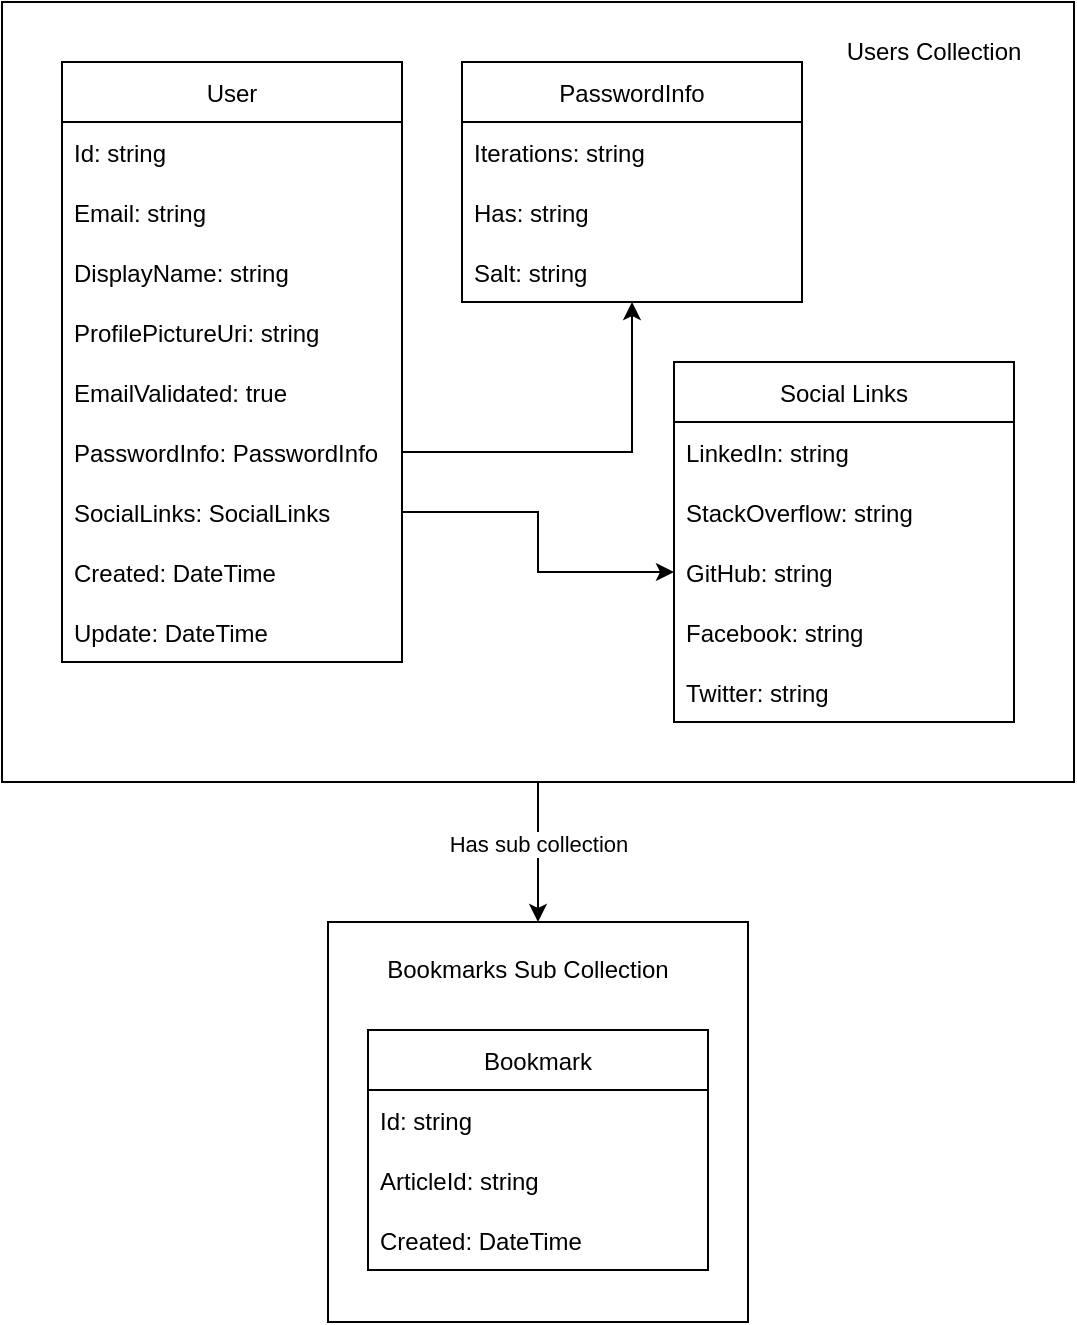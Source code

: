 <mxfile version="20.2.7" type="github">
  <diagram id="eoDmwnrt7AnTwp-9dPMA" name="Page-1">
    <mxGraphModel dx="1452" dy="907" grid="1" gridSize="10" guides="1" tooltips="1" connect="1" arrows="1" fold="1" page="1" pageScale="1" pageWidth="827" pageHeight="1169" math="0" shadow="0">
      <root>
        <mxCell id="0" />
        <mxCell id="1" parent="0" />
        <mxCell id="MaDMwwRkFXLWG0-b9X80-70" style="edgeStyle=orthogonalEdgeStyle;rounded=0;orthogonalLoop=1;jettySize=auto;html=1;exitX=0.5;exitY=1;exitDx=0;exitDy=0;entryX=0.5;entryY=0;entryDx=0;entryDy=0;" edge="1" parent="1" source="MaDMwwRkFXLWG0-b9X80-37" target="MaDMwwRkFXLWG0-b9X80-52">
          <mxGeometry relative="1" as="geometry" />
        </mxCell>
        <mxCell id="MaDMwwRkFXLWG0-b9X80-71" value="Has sub collection" style="edgeLabel;html=1;align=center;verticalAlign=middle;resizable=0;points=[];" vertex="1" connectable="0" parent="MaDMwwRkFXLWG0-b9X80-70">
          <mxGeometry x="-0.02" y="-3" relative="1" as="geometry">
            <mxPoint x="3" y="-4" as="offset" />
          </mxGeometry>
        </mxCell>
        <mxCell id="MaDMwwRkFXLWG0-b9X80-72" value="" style="group" vertex="1" connectable="0" parent="1">
          <mxGeometry x="10" y="110" width="536" height="390" as="geometry" />
        </mxCell>
        <mxCell id="MaDMwwRkFXLWG0-b9X80-1" value="User" style="swimlane;fontStyle=0;childLayout=stackLayout;horizontal=1;startSize=30;horizontalStack=0;resizeParent=1;resizeParentMax=0;resizeLast=0;collapsible=1;marginBottom=0;fillStyle=auto;swimlaneLine=1;glass=0;" vertex="1" parent="MaDMwwRkFXLWG0-b9X80-72">
          <mxGeometry x="30" y="30" width="170" height="300" as="geometry">
            <mxRectangle x="150" y="170" width="70" height="30" as="alternateBounds" />
          </mxGeometry>
        </mxCell>
        <mxCell id="MaDMwwRkFXLWG0-b9X80-2" value="Id: string" style="text;strokeColor=none;fillColor=none;align=left;verticalAlign=middle;spacingLeft=4;spacingRight=4;overflow=hidden;points=[[0,0.5],[1,0.5]];portConstraint=eastwest;rotatable=0;" vertex="1" parent="MaDMwwRkFXLWG0-b9X80-1">
          <mxGeometry y="30" width="170" height="30" as="geometry" />
        </mxCell>
        <mxCell id="MaDMwwRkFXLWG0-b9X80-3" value="Email: string" style="text;strokeColor=none;fillColor=none;align=left;verticalAlign=middle;spacingLeft=4;spacingRight=4;overflow=hidden;points=[[0,0.5],[1,0.5]];portConstraint=eastwest;rotatable=0;" vertex="1" parent="MaDMwwRkFXLWG0-b9X80-1">
          <mxGeometry y="60" width="170" height="30" as="geometry" />
        </mxCell>
        <mxCell id="MaDMwwRkFXLWG0-b9X80-4" value="DisplayName: string" style="text;strokeColor=none;fillColor=none;align=left;verticalAlign=middle;spacingLeft=4;spacingRight=4;overflow=hidden;points=[[0,0.5],[1,0.5]];portConstraint=eastwest;rotatable=0;" vertex="1" parent="MaDMwwRkFXLWG0-b9X80-1">
          <mxGeometry y="90" width="170" height="30" as="geometry" />
        </mxCell>
        <mxCell id="MaDMwwRkFXLWG0-b9X80-10" value="ProfilePictureUri: string" style="text;strokeColor=none;fillColor=none;align=left;verticalAlign=middle;spacingLeft=4;spacingRight=4;overflow=hidden;points=[[0,0.5],[1,0.5]];portConstraint=eastwest;rotatable=0;" vertex="1" parent="MaDMwwRkFXLWG0-b9X80-1">
          <mxGeometry y="120" width="170" height="30" as="geometry" />
        </mxCell>
        <mxCell id="MaDMwwRkFXLWG0-b9X80-11" value="EmailValidated: true" style="text;strokeColor=none;fillColor=none;align=left;verticalAlign=middle;spacingLeft=4;spacingRight=4;overflow=hidden;points=[[0,0.5],[1,0.5]];portConstraint=eastwest;rotatable=0;" vertex="1" parent="MaDMwwRkFXLWG0-b9X80-1">
          <mxGeometry y="150" width="170" height="30" as="geometry" />
        </mxCell>
        <mxCell id="MaDMwwRkFXLWG0-b9X80-12" value="PasswordInfo: PasswordInfo" style="text;strokeColor=none;fillColor=none;align=left;verticalAlign=middle;spacingLeft=4;spacingRight=4;overflow=hidden;points=[[0,0.5],[1,0.5]];portConstraint=eastwest;rotatable=0;" vertex="1" parent="MaDMwwRkFXLWG0-b9X80-1">
          <mxGeometry y="180" width="170" height="30" as="geometry" />
        </mxCell>
        <mxCell id="MaDMwwRkFXLWG0-b9X80-13" value="SocialLinks: SocialLinks" style="text;strokeColor=none;fillColor=none;align=left;verticalAlign=middle;spacingLeft=4;spacingRight=4;overflow=hidden;points=[[0,0.5],[1,0.5]];portConstraint=eastwest;rotatable=0;" vertex="1" parent="MaDMwwRkFXLWG0-b9X80-1">
          <mxGeometry y="210" width="170" height="30" as="geometry" />
        </mxCell>
        <mxCell id="MaDMwwRkFXLWG0-b9X80-14" value="Created: DateTime" style="text;strokeColor=none;fillColor=none;align=left;verticalAlign=middle;spacingLeft=4;spacingRight=4;overflow=hidden;points=[[0,0.5],[1,0.5]];portConstraint=eastwest;rotatable=0;" vertex="1" parent="MaDMwwRkFXLWG0-b9X80-1">
          <mxGeometry y="240" width="170" height="30" as="geometry" />
        </mxCell>
        <mxCell id="MaDMwwRkFXLWG0-b9X80-15" value="Update: DateTime" style="text;strokeColor=none;fillColor=none;align=left;verticalAlign=middle;spacingLeft=4;spacingRight=4;overflow=hidden;points=[[0,0.5],[1,0.5]];portConstraint=eastwest;rotatable=0;" vertex="1" parent="MaDMwwRkFXLWG0-b9X80-1">
          <mxGeometry y="270" width="170" height="30" as="geometry" />
        </mxCell>
        <mxCell id="MaDMwwRkFXLWG0-b9X80-37" value="" style="rounded=0;whiteSpace=wrap;html=1;glass=0;fillStyle=auto;fillColor=none;" vertex="1" parent="MaDMwwRkFXLWG0-b9X80-72">
          <mxGeometry width="536" height="390" as="geometry" />
        </mxCell>
        <mxCell id="MaDMwwRkFXLWG0-b9X80-16" value="PasswordInfo" style="swimlane;fontStyle=0;childLayout=stackLayout;horizontal=1;startSize=30;horizontalStack=0;resizeParent=1;resizeParentMax=0;resizeLast=0;collapsible=1;marginBottom=0;fillStyle=auto;swimlaneLine=1;glass=0;" vertex="1" parent="MaDMwwRkFXLWG0-b9X80-72">
          <mxGeometry x="230" y="30" width="170" height="120" as="geometry">
            <mxRectangle x="230" y="30" width="90" height="30" as="alternateBounds" />
          </mxGeometry>
        </mxCell>
        <mxCell id="MaDMwwRkFXLWG0-b9X80-17" value="Iterations: string" style="text;strokeColor=none;fillColor=none;align=left;verticalAlign=middle;spacingLeft=4;spacingRight=4;overflow=hidden;points=[[0,0.5],[1,0.5]];portConstraint=eastwest;rotatable=0;" vertex="1" parent="MaDMwwRkFXLWG0-b9X80-16">
          <mxGeometry y="30" width="170" height="30" as="geometry" />
        </mxCell>
        <mxCell id="MaDMwwRkFXLWG0-b9X80-18" value="Has: string" style="text;strokeColor=none;fillColor=none;align=left;verticalAlign=middle;spacingLeft=4;spacingRight=4;overflow=hidden;points=[[0,0.5],[1,0.5]];portConstraint=eastwest;rotatable=0;" vertex="1" parent="MaDMwwRkFXLWG0-b9X80-16">
          <mxGeometry y="60" width="170" height="30" as="geometry" />
        </mxCell>
        <mxCell id="MaDMwwRkFXLWG0-b9X80-19" value="Salt: string" style="text;strokeColor=none;fillColor=none;align=left;verticalAlign=middle;spacingLeft=4;spacingRight=4;overflow=hidden;points=[[0,0.5],[1,0.5]];portConstraint=eastwest;rotatable=0;" vertex="1" parent="MaDMwwRkFXLWG0-b9X80-16">
          <mxGeometry y="90" width="170" height="30" as="geometry" />
        </mxCell>
        <mxCell id="MaDMwwRkFXLWG0-b9X80-26" value="Social Links" style="swimlane;fontStyle=0;childLayout=stackLayout;horizontal=1;startSize=30;horizontalStack=0;resizeParent=1;resizeParentMax=0;resizeLast=0;collapsible=1;marginBottom=0;fillStyle=auto;swimlaneLine=1;glass=0;" vertex="1" parent="MaDMwwRkFXLWG0-b9X80-72">
          <mxGeometry x="336" y="180" width="170" height="180" as="geometry">
            <mxRectangle x="340" y="165" width="90" height="30" as="alternateBounds" />
          </mxGeometry>
        </mxCell>
        <mxCell id="MaDMwwRkFXLWG0-b9X80-27" value="LinkedIn: string" style="text;strokeColor=none;fillColor=none;align=left;verticalAlign=middle;spacingLeft=4;spacingRight=4;overflow=hidden;points=[[0,0.5],[1,0.5]];portConstraint=eastwest;rotatable=0;" vertex="1" parent="MaDMwwRkFXLWG0-b9X80-26">
          <mxGeometry y="30" width="170" height="30" as="geometry" />
        </mxCell>
        <mxCell id="MaDMwwRkFXLWG0-b9X80-28" value="StackOverflow: string" style="text;strokeColor=none;fillColor=none;align=left;verticalAlign=middle;spacingLeft=4;spacingRight=4;overflow=hidden;points=[[0,0.5],[1,0.5]];portConstraint=eastwest;rotatable=0;" vertex="1" parent="MaDMwwRkFXLWG0-b9X80-26">
          <mxGeometry y="60" width="170" height="30" as="geometry" />
        </mxCell>
        <mxCell id="MaDMwwRkFXLWG0-b9X80-29" value="GitHub: string" style="text;strokeColor=none;fillColor=none;align=left;verticalAlign=middle;spacingLeft=4;spacingRight=4;overflow=hidden;points=[[0,0.5],[1,0.5]];portConstraint=eastwest;rotatable=0;" vertex="1" parent="MaDMwwRkFXLWG0-b9X80-26">
          <mxGeometry y="90" width="170" height="30" as="geometry" />
        </mxCell>
        <mxCell id="MaDMwwRkFXLWG0-b9X80-30" value="Facebook: string" style="text;strokeColor=none;fillColor=none;align=left;verticalAlign=middle;spacingLeft=4;spacingRight=4;overflow=hidden;points=[[0,0.5],[1,0.5]];portConstraint=eastwest;rotatable=0;" vertex="1" parent="MaDMwwRkFXLWG0-b9X80-26">
          <mxGeometry y="120" width="170" height="30" as="geometry" />
        </mxCell>
        <mxCell id="MaDMwwRkFXLWG0-b9X80-31" value="Twitter: string" style="text;strokeColor=none;fillColor=none;align=left;verticalAlign=middle;spacingLeft=4;spacingRight=4;overflow=hidden;points=[[0,0.5],[1,0.5]];portConstraint=eastwest;rotatable=0;" vertex="1" parent="MaDMwwRkFXLWG0-b9X80-26">
          <mxGeometry y="150" width="170" height="30" as="geometry" />
        </mxCell>
        <mxCell id="MaDMwwRkFXLWG0-b9X80-33" style="edgeStyle=orthogonalEdgeStyle;rounded=0;orthogonalLoop=1;jettySize=auto;html=1;entryX=0.5;entryY=1;entryDx=0;entryDy=0;" edge="1" parent="MaDMwwRkFXLWG0-b9X80-72" source="MaDMwwRkFXLWG0-b9X80-12" target="MaDMwwRkFXLWG0-b9X80-16">
          <mxGeometry relative="1" as="geometry" />
        </mxCell>
        <mxCell id="MaDMwwRkFXLWG0-b9X80-35" style="edgeStyle=orthogonalEdgeStyle;rounded=0;orthogonalLoop=1;jettySize=auto;html=1;entryX=0;entryY=0.5;entryDx=0;entryDy=0;" edge="1" parent="MaDMwwRkFXLWG0-b9X80-72" source="MaDMwwRkFXLWG0-b9X80-13" target="MaDMwwRkFXLWG0-b9X80-29">
          <mxGeometry relative="1" as="geometry" />
        </mxCell>
        <mxCell id="MaDMwwRkFXLWG0-b9X80-39" value="Users Collection" style="text;html=1;strokeColor=none;fillColor=none;align=center;verticalAlign=middle;whiteSpace=wrap;rounded=0;glass=0;fillStyle=auto;" vertex="1" parent="MaDMwwRkFXLWG0-b9X80-72">
          <mxGeometry x="416" y="10" width="100" height="30" as="geometry" />
        </mxCell>
        <mxCell id="MaDMwwRkFXLWG0-b9X80-73" value="" style="group" vertex="1" connectable="0" parent="1">
          <mxGeometry x="173" y="570" width="210" height="200" as="geometry" />
        </mxCell>
        <mxCell id="MaDMwwRkFXLWG0-b9X80-52" value="" style="rounded=0;whiteSpace=wrap;html=1;glass=0;fillStyle=auto;fillColor=none;" vertex="1" parent="MaDMwwRkFXLWG0-b9X80-73">
          <mxGeometry width="210" height="200" as="geometry" />
        </mxCell>
        <mxCell id="MaDMwwRkFXLWG0-b9X80-42" value="Bookmark" style="swimlane;fontStyle=0;childLayout=stackLayout;horizontal=1;startSize=30;horizontalStack=0;resizeParent=1;resizeParentMax=0;resizeLast=0;collapsible=1;marginBottom=0;fillStyle=auto;swimlaneLine=1;glass=0;" vertex="1" parent="MaDMwwRkFXLWG0-b9X80-73">
          <mxGeometry x="20" y="54" width="170" height="120" as="geometry">
            <mxRectangle x="20" y="54" width="70" height="30" as="alternateBounds" />
          </mxGeometry>
        </mxCell>
        <mxCell id="MaDMwwRkFXLWG0-b9X80-43" value="Id: string" style="text;strokeColor=none;fillColor=none;align=left;verticalAlign=middle;spacingLeft=4;spacingRight=4;overflow=hidden;points=[[0,0.5],[1,0.5]];portConstraint=eastwest;rotatable=0;" vertex="1" parent="MaDMwwRkFXLWG0-b9X80-42">
          <mxGeometry y="30" width="170" height="30" as="geometry" />
        </mxCell>
        <mxCell id="MaDMwwRkFXLWG0-b9X80-44" value="ArticleId: string" style="text;strokeColor=none;fillColor=none;align=left;verticalAlign=middle;spacingLeft=4;spacingRight=4;overflow=hidden;points=[[0,0.5],[1,0.5]];portConstraint=eastwest;rotatable=0;" vertex="1" parent="MaDMwwRkFXLWG0-b9X80-42">
          <mxGeometry y="60" width="170" height="30" as="geometry" />
        </mxCell>
        <mxCell id="MaDMwwRkFXLWG0-b9X80-50" value="Created: DateTime" style="text;strokeColor=none;fillColor=none;align=left;verticalAlign=middle;spacingLeft=4;spacingRight=4;overflow=hidden;points=[[0,0.5],[1,0.5]];portConstraint=eastwest;rotatable=0;" vertex="1" parent="MaDMwwRkFXLWG0-b9X80-42">
          <mxGeometry y="90" width="170" height="30" as="geometry" />
        </mxCell>
        <mxCell id="MaDMwwRkFXLWG0-b9X80-65" value="Bookmarks Sub Collection" style="text;html=1;strokeColor=none;fillColor=none;align=center;verticalAlign=middle;whiteSpace=wrap;rounded=0;glass=0;fillStyle=auto;" vertex="1" parent="MaDMwwRkFXLWG0-b9X80-73">
          <mxGeometry x="20" y="9" width="160" height="30" as="geometry" />
        </mxCell>
      </root>
    </mxGraphModel>
  </diagram>
</mxfile>

